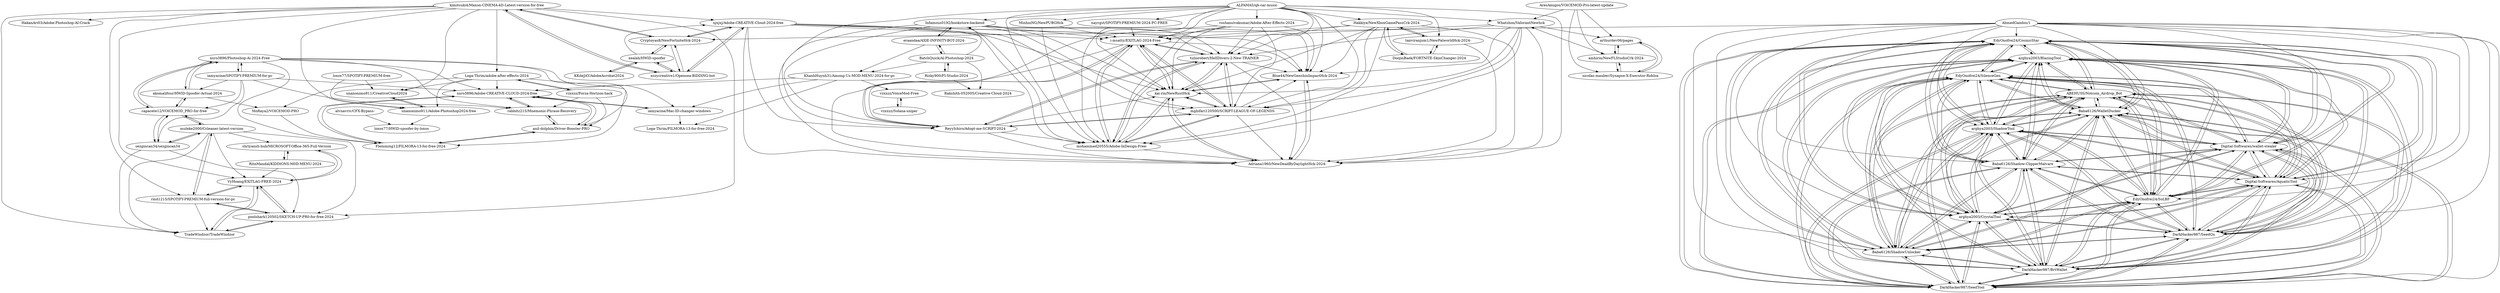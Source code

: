 digraph G {
"loxos77/SPOTlFY-PREMlUM-free" -> "unanonimo911/CreativeCloud2024"
"loxos77/SPOTlFY-PREMlUM-free" -> "unanonimo911/Adobe-Photoshop2024-free"
"amhirin/NewFLStudioCrk-2024-" -> "arthurdev06/pages"
"amhirin/NewFLStudioCrk-2024-" -> "nicolas-mauber/Synapse-X-Executor-RobIox"
"amhirin/NewFLStudioCrk-2024-" -> "Whatshon/VaIorantNewhck"
"ALFAMAS/qb-car-music" -> "i-msatty/EXlTLAG-2024-Free"
"ALFAMAS/qb-car-music" -> "tuliorobert/HeIIDivers-2-New-TRAlNER"
"ALFAMAS/qb-car-music" -> "mohammed20555/Adobe-InDesign-Free-"
"ALFAMAS/qb-car-music" -> "mghifari120500/SCRlPT-LEAGUE-OF-LEGENDS"
"ALFAMAS/qb-car-music" -> "kai-rin/NewRustHck"
"ALFAMAS/qb-car-music" -> "ReyyIchiro/Adopt-me-SCRlPT-2024"
"ALFAMAS/qb-car-music" -> "Adriana1960/NewDeadByDaylightHck-2024-"
"ALFAMAS/qb-car-music" -> "Blue44/NewGenshinImpactHck-2024"
"ALFAMAS/qb-car-music" -> "MinhniNG/NewPUBGHck"
"ALFAMAS/qb-car-music" -> "Hakkiye/NewXboxGamePassCrk-2024"
"ALFAMAS/qb-car-music" -> "tanviranjum1/NewPalworldHck-2024-"
"ALFAMAS/qb-car-music" -> "Infamous0192/bookstore-backend"
"ALFAMAS/qb-car-music" -> "roshansivakumar/Adobe-After-Effects-2024"
"ALFAMAS/qb-car-music" -> "nayrgst/SPOTlFY-PREMlUM-2024-PC-FREE"
"ALFAMAS/qb-car-music" -> "Whatshon/VaIorantNewhck"
"nicolas-mauber/Synapse-X-Executor-RobIox" -> "arthurdev06/pages"
"nicolas-mauber/Synapse-X-Executor-RobIox" -> "amhirin/NewFLStudioCrk-2024-"
"Rizky900/FI-Studio-2024" -> "Rakshith-052005/Creative-CIoud-2024"
"Rizky900/FI-Studio-2024" -> "BatchQuick/Al-Photoshop-2024"
"roshansivakumar/Adobe-After-Effects-2024" -> "i-msatty/EXlTLAG-2024-Free"
"roshansivakumar/Adobe-After-Effects-2024" -> "tuliorobert/HeIIDivers-2-New-TRAlNER"
"roshansivakumar/Adobe-After-Effects-2024" -> "mohammed20555/Adobe-InDesign-Free-"
"roshansivakumar/Adobe-After-Effects-2024" -> "mghifari120500/SCRlPT-LEAGUE-OF-LEGENDS"
"roshansivakumar/Adobe-After-Effects-2024" -> "kai-rin/NewRustHck"
"roshansivakumar/Adobe-After-Effects-2024" -> "ReyyIchiro/Adopt-me-SCRlPT-2024"
"roshansivakumar/Adobe-After-Effects-2024" -> "Blue44/NewGenshinImpactHck-2024"
"nayrgst/SPOTlFY-PREMlUM-2024-PC-FREE" -> "mohammed20555/Adobe-InDesign-Free-"
"nayrgst/SPOTlFY-PREMlUM-2024-PC-FREE" -> "i-msatty/EXlTLAG-2024-Free"
"iamyacine/SPOTlFY-PREMIUM-for-pc" -> "nsro3896/Photoshop-Ai-2024-Free"
"iamyacine/SPOTlFY-PREMIUM-for-pc" -> "akomalifour/HWlD-Spoofer-Actual-2024"
"iamyacine/SPOTlFY-PREMIUM-for-pc" -> "capacete12/VOlCEMOD_PRO-for-free"
"iamyacine/SPOTlFY-PREMIUM-for-pc" -> "sezgincan34/sezgincan34"
"iamyacine/SPOTlFY-PREMIUM-for-pc" -> "nsro3896/Adobe-CREATlVE-CLOUD-2024-free"
"iamyacine/SPOTlFY-PREMIUM-for-pc" -> "rabbitz215/Mnemonic-Phrase-Recovery"
"AresAmigos/VOlCEMOD-Pro-latest-update" -> "arthurdev06/pages"
"AresAmigos/VOlCEMOD-Pro-latest-update" -> "Whatshon/VaIorantNewhck"
"AresAmigos/VOlCEMOD-Pro-latest-update" -> "nicolas-mauber/Synapse-X-Executor-RobIox"
"AresAmigos/VOlCEMOD-Pro-latest-update" -> "amhirin/NewFLStudioCrk-2024-"
"Hakkiye/NewXboxGamePassCrk-2024" -> "tanviranjum1/NewPalworldHck-2024-"
"Hakkiye/NewXboxGamePassCrk-2024" -> "Adriana1960/NewDeadByDaylightHck-2024-"
"Hakkiye/NewXboxGamePassCrk-2024" -> "DoojinBaek/FORTNlTE-SkinChanger-2024"
"Hakkiye/NewXboxGamePassCrk-2024" -> "Blue44/NewGenshinImpactHck-2024"
"Hakkiye/NewXboxGamePassCrk-2024" -> "kai-rin/NewRustHck"
"Hakkiye/NewXboxGamePassCrk-2024" -> "mghifari120500/SCRlPT-LEAGUE-OF-LEGENDS"
"Hakkiye/NewXboxGamePassCrk-2024" -> "i-msatty/EXlTLAG-2024-Free"
"Hakkiye/NewXboxGamePassCrk-2024" -> "mohammed20555/Adobe-InDesign-Free-"
"Hakkiye/NewXboxGamePassCrk-2024" -> "tuliorobert/HeIIDivers-2-New-TRAlNER"
"Blue44/NewGenshinImpactHck-2024" -> "Adriana1960/NewDeadByDaylightHck-2024-"
"Blue44/NewGenshinImpactHck-2024" -> "kai-rin/NewRustHck"
"eraandaa/AXlE-lNFlNlTY-BOT-2024-" -> "Infamous0192/bookstore-backend"
"eraandaa/AXlE-lNFlNlTY-BOT-2024-" -> "KhanhHuynh31/Among-Us-MOD-MENU-2024-for-pc"
"eraandaa/AXlE-lNFlNlTY-BOT-2024-" -> "BatchQuick/Al-Photoshop-2024"
"mghifari120500/SCRlPT-LEAGUE-OF-LEGENDS" -> "ReyyIchiro/Adopt-me-SCRlPT-2024"
"mghifari120500/SCRlPT-LEAGUE-OF-LEGENDS" -> "i-msatty/EXlTLAG-2024-Free"
"mghifari120500/SCRlPT-LEAGUE-OF-LEGENDS" -> "kai-rin/NewRustHck"
"mghifari120500/SCRlPT-LEAGUE-OF-LEGENDS" -> "Adriana1960/NewDeadByDaylightHck-2024-"
"mghifari120500/SCRlPT-LEAGUE-OF-LEGENDS" -> "mohammed20555/Adobe-InDesign-Free-"
"mghifari120500/SCRlPT-LEAGUE-OF-LEGENDS" -> "tuliorobert/HeIIDivers-2-New-TRAlNER"
"mghifari120500/SCRlPT-LEAGUE-OF-LEGENDS" -> "Blue44/NewGenshinImpactHck-2024"
"kai-rin/NewRustHck" -> "Adriana1960/NewDeadByDaylightHck-2024-"
"kai-rin/NewRustHck" -> "Blue44/NewGenshinImpactHck-2024"
"kai-rin/NewRustHck" -> "mghifari120500/SCRlPT-LEAGUE-OF-LEGENDS"
"kai-rin/NewRustHck" -> "i-msatty/EXlTLAG-2024-Free"
"kai-rin/NewRustHck" -> "tuliorobert/HeIIDivers-2-New-TRAlNER"
"kai-rin/NewRustHck" -> "mohammed20555/Adobe-InDesign-Free-"
"Flemming12/FlLMORA-13-for-free-2024" -> "nsro3896/Adobe-CREATlVE-CLOUD-2024-free"
"Flemming12/FlLMORA-13-for-free-2024" -> "anil-dolphin/Driver-Booster-PRO"
"Whatshon/VaIorantNewhck" -> "mghifari120500/SCRlPT-LEAGUE-OF-LEGENDS"
"Whatshon/VaIorantNewhck" -> "kai-rin/NewRustHck"
"Whatshon/VaIorantNewhck" -> "i-msatty/EXlTLAG-2024-Free"
"Whatshon/VaIorantNewhck" -> "arthurdev06/pages"
"Whatshon/VaIorantNewhck" -> "tuliorobert/HeIIDivers-2-New-TRAlNER"
"Whatshon/VaIorantNewhck" -> "Blue44/NewGenshinImpactHck-2024"
"Whatshon/VaIorantNewhck" -> "mohammed20555/Adobe-InDesign-Free-"
"Whatshon/VaIorantNewhck" -> "Adriana1960/NewDeadByDaylightHck-2024-"
"Adriana1960/NewDeadByDaylightHck-2024-" -> "kai-rin/NewRustHck"
"Adriana1960/NewDeadByDaylightHck-2024-" -> "Blue44/NewGenshinImpactHck-2024"
"akomalifour/HWlD-Spoofer-Actual-2024" -> "nsro3896/Photoshop-Ai-2024-Free"
"akomalifour/HWlD-Spoofer-Actual-2024" -> "MoRaya2/VOICEMOD-PRO"
"akomalifour/HWlD-Spoofer-Actual-2024" -> "capacete12/VOlCEMOD_PRO-for-free"
"iamyacine/Mac-ID-changer-windows" -> "nsro3896/Adobe-CREATlVE-CLOUD-2024-free"
"iamyacine/Mac-ID-changer-windows" -> "Loga-Thrim/FlLMORA-13-for-free-2024"
"njxjxj/Adobe-CREATlVE-CIoud-2024-free" -> "Cryptoyas8/NewFortniteHck-2024-"
"njxjxj/Adobe-CREATlVE-CIoud-2024-free" -> "ezzycreative1/Opensea-BlDDlNG-bot"
"njxjxj/Adobe-CREATlVE-CIoud-2024-free" -> "i-msatty/EXlTLAG-2024-Free"
"njxjxj/Adobe-CREATlVE-CIoud-2024-free" -> "mohammed20555/Adobe-InDesign-Free-"
"njxjxj/Adobe-CREATlVE-CIoud-2024-free" -> "tuliorobert/HeIIDivers-2-New-TRAlNER"
"njxjxj/Adobe-CREATlVE-CIoud-2024-free" -> "mghifari120500/SCRlPT-LEAGUE-OF-LEGENDS"
"njxjxj/Adobe-CREATlVE-CIoud-2024-free" -> "kai-rin/NewRustHck"
"njxjxj/Adobe-CREATlVE-CIoud-2024-free" -> "Blue44/NewGenshinImpactHck-2024"
"njxjxj/Adobe-CREATlVE-CIoud-2024-free" -> "Adriana1960/NewDeadByDaylightHck-2024-"
"njxjxj/Adobe-CREATlVE-CIoud-2024-free" -> "ReyyIchiro/Adopt-me-SCRlPT-2024"
"BatchQuick/Al-Photoshop-2024" -> "Rakshith-052005/Creative-CIoud-2024"
"BatchQuick/Al-Photoshop-2024" -> "Rizky900/FI-Studio-2024"
"BatchQuick/Al-Photoshop-2024" -> "KhanhHuynh31/Among-Us-MOD-MENU-2024-for-pc"
"BatchQuick/Al-Photoshop-2024" -> "Infamous0192/bookstore-backend"
"BatchQuick/Al-Photoshop-2024" -> "eraandaa/AXlE-lNFlNlTY-BOT-2024-"
"rmd1215/SPOTlFY-PREMlUM-full-version-for-pc" -> "poolshark120502/SKETCH-UP-PR0-for-free-2024"
"rmd1215/SPOTlFY-PREMlUM-full-version-for-pc" -> "VyHoanq/EXlTLAG-FREE-2024"
"rmd1215/SPOTlFY-PREMlUM-full-version-for-pc" -> "TradeWindzor/TradeWindzor"
"rmd1215/SPOTlFY-PREMlUM-full-version-for-pc" -> "muleke2000/Ccleaner-latest-version"
"muleke2000/Ccleaner-latest-version" -> "poolshark120502/SKETCH-UP-PR0-for-free-2024"
"muleke2000/Ccleaner-latest-version" -> "VyHoanq/EXlTLAG-FREE-2024"
"muleke2000/Ccleaner-latest-version" -> "rmd1215/SPOTlFY-PREMlUM-full-version-for-pc"
"muleke2000/Ccleaner-latest-version" -> "sezgincan34/sezgincan34"
"muleke2000/Ccleaner-latest-version" -> "TradeWindzor/TradeWindzor"
"muleke2000/Ccleaner-latest-version" -> "capacete12/VOlCEMOD_PRO-for-free"
"muleke2000/Ccleaner-latest-version" -> "shriyansh-hub/MlCROSOFT-Office-365-Full-Version"
"shriyansh-hub/MlCROSOFT-Office-365-Full-Version" -> "RitnMandal/KlDDlONS-M0D-MENU-2024"
"shriyansh-hub/MlCROSOFT-Office-365-Full-Version" -> "VyHoanq/EXlTLAG-FREE-2024"
"VyHoanq/EXlTLAG-FREE-2024" -> "poolshark120502/SKETCH-UP-PR0-for-free-2024"
"VyHoanq/EXlTLAG-FREE-2024" -> "rmd1215/SPOTlFY-PREMlUM-full-version-for-pc"
"VyHoanq/EXlTLAG-FREE-2024" -> "TradeWindzor/TradeWindzor"
"VyHoanq/EXlTLAG-FREE-2024" -> "shriyansh-hub/MlCROSOFT-Office-365-Full-Version"
"RitnMandal/KlDDlONS-M0D-MENU-2024" -> "shriyansh-hub/MlCROSOFT-Office-365-Full-Version"
"RitnMandal/KlDDlONS-M0D-MENU-2024" -> "VyHoanq/EXlTLAG-FREE-2024"
"poolshark120502/SKETCH-UP-PR0-for-free-2024" -> "VyHoanq/EXlTLAG-FREE-2024"
"poolshark120502/SKETCH-UP-PR0-for-free-2024" -> "TradeWindzor/TradeWindzor"
"poolshark120502/SKETCH-UP-PR0-for-free-2024" -> "rmd1215/SPOTlFY-PREMlUM-full-version-for-pc"
"i-msatty/EXlTLAG-2024-Free" -> "mghifari120500/SCRlPT-LEAGUE-OF-LEGENDS"
"i-msatty/EXlTLAG-2024-Free" -> "mohammed20555/Adobe-InDesign-Free-"
"i-msatty/EXlTLAG-2024-Free" -> "tuliorobert/HeIIDivers-2-New-TRAlNER"
"i-msatty/EXlTLAG-2024-Free" -> "kai-rin/NewRustHck"
"i-msatty/EXlTLAG-2024-Free" -> "Adriana1960/NewDeadByDaylightHck-2024-"
"i-msatty/EXlTLAG-2024-Free" -> "Blue44/NewGenshinImpactHck-2024"
"i-msatty/EXlTLAG-2024-Free" -> "ReyyIchiro/Adopt-me-SCRlPT-2024"
"ReyyIchiro/Adopt-me-SCRlPT-2024" -> "mghifari120500/SCRlPT-LEAGUE-OF-LEGENDS"
"ReyyIchiro/Adopt-me-SCRlPT-2024" -> "i-msatty/EXlTLAG-2024-Free"
"ReyyIchiro/Adopt-me-SCRlPT-2024" -> "tuliorobert/HeIIDivers-2-New-TRAlNER"
"ReyyIchiro/Adopt-me-SCRlPT-2024" -> "mohammed20555/Adobe-InDesign-Free-"
"ReyyIchiro/Adopt-me-SCRlPT-2024" -> "Adriana1960/NewDeadByDaylightHck-2024-"
"ReyyIchiro/Adopt-me-SCRlPT-2024" -> "kai-rin/NewRustHck"
"tuliorobert/HeIIDivers-2-New-TRAlNER" -> "i-msatty/EXlTLAG-2024-Free"
"tuliorobert/HeIIDivers-2-New-TRAlNER" -> "mohammed20555/Adobe-InDesign-Free-"
"tuliorobert/HeIIDivers-2-New-TRAlNER" -> "mghifari120500/SCRlPT-LEAGUE-OF-LEGENDS"
"tuliorobert/HeIIDivers-2-New-TRAlNER" -> "Adriana1960/NewDeadByDaylightHck-2024-"
"tuliorobert/HeIIDivers-2-New-TRAlNER" -> "kai-rin/NewRustHck"
"tuliorobert/HeIIDivers-2-New-TRAlNER" -> "ReyyIchiro/Adopt-me-SCRlPT-2024"
"tuliorobert/HeIIDivers-2-New-TRAlNER" -> "Blue44/NewGenshinImpactHck-2024"
"Infamous0192/bookstore-backend" -> "mohammed20555/Adobe-InDesign-Free-"
"Infamous0192/bookstore-backend" -> "i-msatty/EXlTLAG-2024-Free"
"Infamous0192/bookstore-backend" -> "mghifari120500/SCRlPT-LEAGUE-OF-LEGENDS"
"Infamous0192/bookstore-backend" -> "tuliorobert/HeIIDivers-2-New-TRAlNER"
"Infamous0192/bookstore-backend" -> "eraandaa/AXlE-lNFlNlTY-BOT-2024-"
"Infamous0192/bookstore-backend" -> "kai-rin/NewRustHck"
"Infamous0192/bookstore-backend" -> "ReyyIchiro/Adopt-me-SCRlPT-2024"
"Infamous0192/bookstore-backend" -> "Blue44/NewGenshinImpactHck-2024"
"Infamous0192/bookstore-backend" -> "Adriana1960/NewDeadByDaylightHck-2024-"
"mohammed20555/Adobe-InDesign-Free-" -> "i-msatty/EXlTLAG-2024-Free"
"mohammed20555/Adobe-InDesign-Free-" -> "tuliorobert/HeIIDivers-2-New-TRAlNER"
"mohammed20555/Adobe-InDesign-Free-" -> "mghifari120500/SCRlPT-LEAGUE-OF-LEGENDS"
"mohammed20555/Adobe-InDesign-Free-" -> "Adriana1960/NewDeadByDaylightHck-2024-"
"mohammed20555/Adobe-InDesign-Free-" -> "kai-rin/NewRustHck"
"nsro3896/Photoshop-Ai-2024-Free" -> "akomalifour/HWlD-Spoofer-Actual-2024"
"nsro3896/Photoshop-Ai-2024-Free" -> "nsro3896/Adobe-CREATlVE-CLOUD-2024-free"
"nsro3896/Photoshop-Ai-2024-Free" -> "iamyacine/SPOTlFY-PREMIUM-for-pc"
"nsro3896/Photoshop-Ai-2024-Free" -> "capacete12/VOlCEMOD_PRO-for-free"
"nsro3896/Photoshop-Ai-2024-Free" -> "Flemming12/FlLMORA-13-for-free-2024"
"nsro3896/Photoshop-Ai-2024-Free" -> "iamyacine/Mac-ID-changer-windows"
"nsro3896/Photoshop-Ai-2024-Free" -> "anil-dolphin/Driver-Booster-PRO"
"nsro3896/Photoshop-Ai-2024-Free" -> "rabbitz215/Mnemonic-Phrase-Recovery"
"nsro3896/Adobe-CREATlVE-CLOUD-2024-free" -> "Flemming12/FlLMORA-13-for-free-2024"
"nsro3896/Adobe-CREATlVE-CLOUD-2024-free" -> "anil-dolphin/Driver-Booster-PRO"
"nsro3896/Adobe-CREATlVE-CLOUD-2024-free" -> "iamyacine/Mac-ID-changer-windows"
"nsro3896/Adobe-CREATlVE-CLOUD-2024-free" -> "rabbitz215/Mnemonic-Phrase-Recovery"
"Loga-Thrim/adobe-after-effects-2024" -> "vzxxzz/Forza-Horizon-hack"
"Loga-Thrim/adobe-after-effects-2024" -> "Flemming12/FlLMORA-13-for-free-2024"
"Loga-Thrim/adobe-after-effects-2024" -> "nsro3896/Adobe-CREATlVE-CLOUD-2024-free"
"Loga-Thrim/adobe-after-effects-2024" -> "unanonimo911/CreativeCloud2024"
"Loga-Thrim/adobe-after-effects-2024" -> "MoRaya2/VOICEMOD-PRO"
"Loga-Thrim/adobe-after-effects-2024" -> "unanonimo911/Adobe-Photoshop2024-free"
"vzxxzz/Forza-Horizon-hack" -> "Loga-Thrim/adobe-after-effects-2024"
"vzxxzz/Forza-Horizon-hack" -> "rabbitz215/Mnemonic-Phrase-Recovery"
"vzxxzz/Forza-Horizon-hack" -> "anil-dolphin/Driver-Booster-PRO"
"rabbitz215/Mnemonic-Phrase-Recovery" -> "anil-dolphin/Driver-Booster-PRO"
"rabbitz215/Mnemonic-Phrase-Recovery" -> "nsro3896/Adobe-CREATlVE-CLOUD-2024-free"
"Cryptoyas8/NewFortniteHck-2024-" -> "ezzycreative1/Opensea-BlDDlNG-bot"
"Cryptoyas8/NewFortniteHck-2024-" -> "njxjxj/Adobe-CREATlVE-CIoud-2024-free"
"Cryptoyas8/NewFortniteHck-2024-" -> "kimitsuki4/Maxon-CINEMA-4D-Latest-version-for-free"
"Cryptoyas8/NewFortniteHck-2024-" -> "xealah/HWlD-spoofer"
"kimitsuki4/Maxon-CINEMA-4D-Latest-version-for-free" -> "Cryptoyas8/NewFortniteHck-2024-"
"kimitsuki4/Maxon-CINEMA-4D-Latest-version-for-free" -> "TradeWindzor/TradeWindzor"
"kimitsuki4/Maxon-CINEMA-4D-Latest-version-for-free" -> "ezzycreative1/Opensea-BlDDlNG-bot"
"kimitsuki4/Maxon-CINEMA-4D-Latest-version-for-free" -> "unanonimo911/Adobe-Photoshop2024-free"
"kimitsuki4/Maxon-CINEMA-4D-Latest-version-for-free" -> "poolshark120502/SKETCH-UP-PR0-for-free-2024"
"kimitsuki4/Maxon-CINEMA-4D-Latest-version-for-free" -> "unanonimo911/CreativeCloud2024"
"kimitsuki4/Maxon-CINEMA-4D-Latest-version-for-free" -> "njxjxj/Adobe-CREATlVE-CIoud-2024-free"
"kimitsuki4/Maxon-CINEMA-4D-Latest-version-for-free" -> "HakanAri03/Adobe-Photoshop-AI-Crack"
"kimitsuki4/Maxon-CINEMA-4D-Latest-version-for-free" -> "VyHoanq/EXlTLAG-FREE-2024"
"kimitsuki4/Maxon-CINEMA-4D-Latest-version-for-free" -> "rmd1215/SPOTlFY-PREMlUM-full-version-for-pc"
"kimitsuki4/Maxon-CINEMA-4D-Latest-version-for-free" -> "Loga-Thrim/adobe-after-effects-2024"
"MinhniNG/NewPUBGHck" -> "mohammed20555/Adobe-InDesign-Free-"
"MinhniNG/NewPUBGHck" -> "i-msatty/EXlTLAG-2024-Free"
"tanviranjum1/NewPalworldHck-2024-" -> "DoojinBaek/FORTNlTE-SkinChanger-2024"
"tanviranjum1/NewPalworldHck-2024-" -> "Hakkiye/NewXboxGamePassCrk-2024"
"tanviranjum1/NewPalworldHck-2024-" -> "Adriana1960/NewDeadByDaylightHck-2024-"
"DoojinBaek/FORTNlTE-SkinChanger-2024" -> "tanviranjum1/NewPalworldHck-2024-"
"DoojinBaek/FORTNlTE-SkinChanger-2024" -> "Hakkiye/NewXboxGamePassCrk-2024"
"xealah/HWlD-spoofer" -> "ezzycreative1/Opensea-BlDDlNG-bot"
"xealah/HWlD-spoofer" -> "KKdeJAY/AdobeAcrobat2024"
"xealah/HWlD-spoofer" -> "Cryptoyas8/NewFortniteHck-2024-"
"xealah/HWlD-spoofer" -> "njxjxj/Adobe-CREATlVE-CIoud-2024-free"
"KKdeJAY/AdobeAcrobat2024" -> "xealah/HWlD-spoofer"
"TradeWindzor/TradeWindzor" -> "poolshark120502/SKETCH-UP-PR0-for-free-2024"
"TradeWindzor/TradeWindzor" -> "VyHoanq/EXlTLAG-FREE-2024"
"unanonimo911/CreativeCloud2024" -> "unanonimo911/Adobe-Photoshop2024-free"
"alvnavriv/CFX-Bypass-" -> "loxos77/HWlD-spoofer-by-loxos"
"capacete12/VOlCEMOD_PRO-for-free" -> "sezgincan34/sezgincan34"
"capacete12/VOlCEMOD_PRO-for-free" -> "nsro3896/Photoshop-Ai-2024-Free"
"capacete12/VOlCEMOD_PRO-for-free" -> "muleke2000/Ccleaner-latest-version"
"capacete12/VOlCEMOD_PRO-for-free" -> "akomalifour/HWlD-Spoofer-Actual-2024"
"unanonimo911/Adobe-Photoshop2024-free" -> "unanonimo911/CreativeCloud2024"
"unanonimo911/Adobe-Photoshop2024-free" -> "loxos77/HWlD-spoofer-by-loxos"
"sezgincan34/sezgincan34" -> "capacete12/VOlCEMOD_PRO-for-free"
"sezgincan34/sezgincan34" -> "muleke2000/Ccleaner-latest-version"
"sezgincan34/sezgincan34" -> "TradeWindzor/TradeWindzor"
"sezgincan34/sezgincan34" -> "poolshark120502/SKETCH-UP-PR0-for-free-2024"
"ezzycreative1/Opensea-BlDDlNG-bot" -> "Cryptoyas8/NewFortniteHck-2024-"
"ezzycreative1/Opensea-BlDDlNG-bot" -> "xealah/HWlD-spoofer"
"ezzycreative1/Opensea-BlDDlNG-bot" -> "njxjxj/Adobe-CREATlVE-CIoud-2024-free"
"ezzycreative1/Opensea-BlDDlNG-bot" -> "kimitsuki4/Maxon-CINEMA-4D-Latest-version-for-free"
"arthurdev06/pages" -> "nicolas-mauber/Synapse-X-Executor-RobIox"
"arthurdev06/pages" -> "amhirin/NewFLStudioCrk-2024-"
"KhanhHuynh31/Among-Us-MOD-MENU-2024-for-pc" -> "Loga-Thrim/FlLMORA-13-for-free-2024"
"KhanhHuynh31/Among-Us-MOD-MENU-2024-for-pc" -> "iamyacine/Mac-ID-changer-windows"
"KhanhHuynh31/Among-Us-MOD-MENU-2024-for-pc" -> "nsro3896/Adobe-CREATlVE-CLOUD-2024-free"
"KhanhHuynh31/Among-Us-MOD-MENU-2024-for-pc" -> "vzxxzz/VoiceMod-Free"
"anil-dolphin/Driver-Booster-PRO" -> "rabbitz215/Mnemonic-Phrase-Recovery"
"anil-dolphin/Driver-Booster-PRO" -> "Flemming12/FlLMORA-13-for-free-2024"
"anil-dolphin/Driver-Booster-PRO" -> "nsro3896/Adobe-CREATlVE-CLOUD-2024-free"
"MoRaya2/VOICEMOD-PRO" -> "Flemming12/FlLMORA-13-for-free-2024"
"vzxxzz/Solana-sniper" -> "vzxxzz/VoiceMod-Free"
"vzxxzz/VoiceMod-Free" -> "vzxxzz/Solana-sniper"
"arghya2003/BlazingTool" -> "EdyOnofrei24/SilenceGen"
"arghya2003/BlazingTool" -> "EdyOnofrei24/CosmicStar"
"arghya2003/BlazingTool" -> "DarkHacker987/SeedTool"
"arghya2003/BlazingTool" -> "DarkHacker987/BrtWallet"
"arghya2003/BlazingTool" -> "Baba6126/ShadowUnlocker"
"arghya2003/BlazingTool" -> "DarkHacker987/SeedGn"
"arghya2003/BlazingTool" -> "arghya2003/CrystalTool"
"arghya2003/BlazingTool" -> "EdyOnofrei24/SoLBF"
"arghya2003/BlazingTool" -> "Digital-Softwares/AquaticTool"
"arghya2003/BlazingTool" -> "Baba6126/Shadow-ClipperMalvare"
"arghya2003/BlazingTool" -> "Digital-Softwares/wallet-stealer"
"arghya2003/BlazingTool" -> "arghya2003/ShadowTool"
"arghya2003/BlazingTool" -> "Baba6126/WalletDucker"
"arghya2003/BlazingTool" -> "ABEHUSS/Notcoin_Airdrop_Bot"
"arghya2003/ShadowTool" -> "EdyOnofrei24/SoLBF"
"arghya2003/ShadowTool" -> "DarkHacker987/SeedGn"
"arghya2003/ShadowTool" -> "DarkHacker987/BrtWallet"
"arghya2003/ShadowTool" -> "Baba6126/Shadow-ClipperMalvare"
"arghya2003/ShadowTool" -> "DarkHacker987/SeedTool"
"arghya2003/ShadowTool" -> "EdyOnofrei24/SilenceGen"
"arghya2003/ShadowTool" -> "arghya2003/CrystalTool"
"arghya2003/ShadowTool" -> "Digital-Softwares/wallet-stealer"
"arghya2003/ShadowTool" -> "Baba6126/ShadowUnlocker"
"arghya2003/ShadowTool" -> "Baba6126/WalletDucker"
"arghya2003/ShadowTool" -> "EdyOnofrei24/CosmicStar"
"arghya2003/ShadowTool" -> "Digital-Softwares/AquaticTool"
"arghya2003/ShadowTool" -> "ABEHUSS/Notcoin_Airdrop_Bot"
"arghya2003/ShadowTool" -> "arghya2003/BlazingTool"
"arghya2003/CrystalTool" -> "DarkHacker987/SeedTool"
"arghya2003/CrystalTool" -> "Baba6126/ShadowUnlocker"
"arghya2003/CrystalTool" -> "EdyOnofrei24/SilenceGen"
"arghya2003/CrystalTool" -> "DarkHacker987/SeedGn"
"arghya2003/CrystalTool" -> "DarkHacker987/BrtWallet"
"arghya2003/CrystalTool" -> "EdyOnofrei24/CosmicStar"
"arghya2003/CrystalTool" -> "arghya2003/ShadowTool"
"arghya2003/CrystalTool" -> "Baba6126/Shadow-ClipperMalvare"
"arghya2003/CrystalTool" -> "Digital-Softwares/AquaticTool"
"arghya2003/CrystalTool" -> "EdyOnofrei24/SoLBF"
"arghya2003/CrystalTool" -> "Baba6126/WalletDucker"
"arghya2003/CrystalTool" -> "Digital-Softwares/wallet-stealer"
"arghya2003/CrystalTool" -> "ABEHUSS/Notcoin_Airdrop_Bot"
"arghya2003/CrystalTool" -> "arghya2003/BlazingTool"
"DarkHacker987/SeedTool" -> "EdyOnofrei24/CosmicStar"
"DarkHacker987/SeedTool" -> "DarkHacker987/SeedGn"
"DarkHacker987/SeedTool" -> "EdyOnofrei24/SilenceGen"
"DarkHacker987/SeedTool" -> "DarkHacker987/BrtWallet"
"DarkHacker987/SeedTool" -> "Baba6126/Shadow-ClipperMalvare"
"DarkHacker987/SeedTool" -> "EdyOnofrei24/SoLBF"
"DarkHacker987/SeedTool" -> "arghya2003/CrystalTool"
"DarkHacker987/SeedTool" -> "arghya2003/ShadowTool"
"DarkHacker987/SeedTool" -> "Baba6126/ShadowUnlocker"
"DarkHacker987/SeedTool" -> "Digital-Softwares/wallet-stealer"
"DarkHacker987/SeedTool" -> "Digital-Softwares/AquaticTool"
"DarkHacker987/SeedTool" -> "Baba6126/WalletDucker"
"DarkHacker987/SeedTool" -> "ABEHUSS/Notcoin_Airdrop_Bot"
"DarkHacker987/SeedTool" -> "arghya2003/BlazingTool"
"DarkHacker987/SeedGn" -> "EdyOnofrei24/SilenceGen"
"DarkHacker987/SeedGn" -> "DarkHacker987/SeedTool"
"DarkHacker987/SeedGn" -> "Baba6126/Shadow-ClipperMalvare"
"DarkHacker987/SeedGn" -> "EdyOnofrei24/CosmicStar"
"DarkHacker987/SeedGn" -> "DarkHacker987/BrtWallet"
"DarkHacker987/SeedGn" -> "EdyOnofrei24/SoLBF"
"DarkHacker987/SeedGn" -> "arghya2003/ShadowTool"
"DarkHacker987/SeedGn" -> "Baba6126/ShadowUnlocker"
"DarkHacker987/SeedGn" -> "arghya2003/CrystalTool"
"DarkHacker987/SeedGn" -> "Digital-Softwares/AquaticTool"
"DarkHacker987/SeedGn" -> "Digital-Softwares/wallet-stealer"
"DarkHacker987/SeedGn" -> "Baba6126/WalletDucker"
"DarkHacker987/SeedGn" -> "ABEHUSS/Notcoin_Airdrop_Bot"
"DarkHacker987/SeedGn" -> "arghya2003/BlazingTool"
"DarkHacker987/BrtWallet" -> "DarkHacker987/SeedGn"
"DarkHacker987/BrtWallet" -> "DarkHacker987/SeedTool"
"DarkHacker987/BrtWallet" -> "EdyOnofrei24/SilenceGen"
"DarkHacker987/BrtWallet" -> "EdyOnofrei24/CosmicStar"
"DarkHacker987/BrtWallet" -> "Baba6126/ShadowUnlocker"
"DarkHacker987/BrtWallet" -> "Digital-Softwares/wallet-stealer"
"DarkHacker987/BrtWallet" -> "Baba6126/Shadow-ClipperMalvare"
"DarkHacker987/BrtWallet" -> "arghya2003/ShadowTool"
"DarkHacker987/BrtWallet" -> "arghya2003/CrystalTool"
"DarkHacker987/BrtWallet" -> "EdyOnofrei24/SoLBF"
"DarkHacker987/BrtWallet" -> "Baba6126/WalletDucker"
"DarkHacker987/BrtWallet" -> "Digital-Softwares/AquaticTool"
"DarkHacker987/BrtWallet" -> "ABEHUSS/Notcoin_Airdrop_Bot"
"DarkHacker987/BrtWallet" -> "arghya2003/BlazingTool"
"EdyOnofrei24/CosmicStar" -> "DarkHacker987/SeedTool"
"EdyOnofrei24/CosmicStar" -> "EdyOnofrei24/SilenceGen"
"EdyOnofrei24/CosmicStar" -> "DarkHacker987/SeedGn"
"EdyOnofrei24/CosmicStar" -> "DarkHacker987/BrtWallet"
"EdyOnofrei24/CosmicStar" -> "Baba6126/ShadowUnlocker"
"EdyOnofrei24/CosmicStar" -> "EdyOnofrei24/SoLBF"
"EdyOnofrei24/CosmicStar" -> "Baba6126/Shadow-ClipperMalvare"
"EdyOnofrei24/CosmicStar" -> "arghya2003/CrystalTool"
"EdyOnofrei24/CosmicStar" -> "Digital-Softwares/wallet-stealer"
"EdyOnofrei24/CosmicStar" -> "Baba6126/WalletDucker"
"EdyOnofrei24/CosmicStar" -> "Digital-Softwares/AquaticTool"
"EdyOnofrei24/CosmicStar" -> "arghya2003/ShadowTool"
"EdyOnofrei24/CosmicStar" -> "ABEHUSS/Notcoin_Airdrop_Bot"
"EdyOnofrei24/CosmicStar" -> "arghya2003/BlazingTool"
"EdyOnofrei24/SoLBF" -> "EdyOnofrei24/SilenceGen"
"EdyOnofrei24/SoLBF" -> "Baba6126/Shadow-ClipperMalvare"
"EdyOnofrei24/SoLBF" -> "arghya2003/ShadowTool"
"EdyOnofrei24/SoLBF" -> "DarkHacker987/SeedGn"
"EdyOnofrei24/SoLBF" -> "Baba6126/ShadowUnlocker"
"EdyOnofrei24/SoLBF" -> "DarkHacker987/SeedTool"
"EdyOnofrei24/SoLBF" -> "EdyOnofrei24/CosmicStar"
"EdyOnofrei24/SoLBF" -> "DarkHacker987/BrtWallet"
"EdyOnofrei24/SoLBF" -> "Digital-Softwares/AquaticTool"
"EdyOnofrei24/SoLBF" -> "arghya2003/CrystalTool"
"EdyOnofrei24/SoLBF" -> "Digital-Softwares/wallet-stealer"
"EdyOnofrei24/SoLBF" -> "Baba6126/WalletDucker"
"EdyOnofrei24/SoLBF" -> "ABEHUSS/Notcoin_Airdrop_Bot"
"EdyOnofrei24/SoLBF" -> "arghya2003/BlazingTool"
"Baba6126/ShadowUnlocker" -> "EdyOnofrei24/SilenceGen"
"Baba6126/ShadowUnlocker" -> "EdyOnofrei24/SoLBF"
"Baba6126/ShadowUnlocker" -> "Baba6126/Shadow-ClipperMalvare"
"Baba6126/ShadowUnlocker" -> "DarkHacker987/SeedGn"
"Baba6126/ShadowUnlocker" -> "Digital-Softwares/wallet-stealer"
"Baba6126/ShadowUnlocker" -> "DarkHacker987/BrtWallet"
"Baba6126/ShadowUnlocker" -> "EdyOnofrei24/CosmicStar"
"Baba6126/ShadowUnlocker" -> "arghya2003/CrystalTool"
"Baba6126/ShadowUnlocker" -> "Digital-Softwares/AquaticTool"
"Baba6126/ShadowUnlocker" -> "DarkHacker987/SeedTool"
"Baba6126/ShadowUnlocker" -> "arghya2003/ShadowTool"
"Baba6126/ShadowUnlocker" -> "Baba6126/WalletDucker"
"Baba6126/ShadowUnlocker" -> "ABEHUSS/Notcoin_Airdrop_Bot"
"Baba6126/ShadowUnlocker" -> "arghya2003/BlazingTool"
"Baba6126/Shadow-ClipperMalvare" -> "Digital-Softwares/wallet-stealer"
"Baba6126/Shadow-ClipperMalvare" -> "DarkHacker987/SeedGn"
"Baba6126/Shadow-ClipperMalvare" -> "EdyOnofrei24/SilenceGen"
"Baba6126/Shadow-ClipperMalvare" -> "EdyOnofrei24/SoLBF"
"Baba6126/Shadow-ClipperMalvare" -> "DarkHacker987/SeedTool"
"Baba6126/Shadow-ClipperMalvare" -> "Baba6126/ShadowUnlocker"
"Baba6126/Shadow-ClipperMalvare" -> "Baba6126/WalletDucker"
"Baba6126/Shadow-ClipperMalvare" -> "Digital-Softwares/AquaticTool"
"Baba6126/Shadow-ClipperMalvare" -> "DarkHacker987/BrtWallet"
"Baba6126/Shadow-ClipperMalvare" -> "EdyOnofrei24/CosmicStar"
"Baba6126/Shadow-ClipperMalvare" -> "arghya2003/ShadowTool"
"Baba6126/Shadow-ClipperMalvare" -> "arghya2003/CrystalTool"
"Baba6126/Shadow-ClipperMalvare" -> "ABEHUSS/Notcoin_Airdrop_Bot"
"Baba6126/Shadow-ClipperMalvare" -> "arghya2003/BlazingTool"
"Baba6126/WalletDucker" -> "Baba6126/Shadow-ClipperMalvare"
"Baba6126/WalletDucker" -> "Digital-Softwares/wallet-stealer"
"Baba6126/WalletDucker" -> "Digital-Softwares/AquaticTool"
"Baba6126/WalletDucker" -> "EdyOnofrei24/CosmicStar"
"Baba6126/WalletDucker" -> "Baba6126/ShadowUnlocker"
"Baba6126/WalletDucker" -> "arghya2003/ShadowTool"
"Baba6126/WalletDucker" -> "DarkHacker987/SeedGn"
"Baba6126/WalletDucker" -> "arghya2003/CrystalTool"
"Baba6126/WalletDucker" -> "DarkHacker987/BrtWallet"
"Baba6126/WalletDucker" -> "EdyOnofrei24/SoLBF"
"Baba6126/WalletDucker" -> "EdyOnofrei24/SilenceGen"
"Baba6126/WalletDucker" -> "DarkHacker987/SeedTool"
"Baba6126/WalletDucker" -> "ABEHUSS/Notcoin_Airdrop_Bot"
"Baba6126/WalletDucker" -> "arghya2003/BlazingTool"
"Digital-Softwares/AquaticTool" -> "Baba6126/Shadow-ClipperMalvare"
"Digital-Softwares/AquaticTool" -> "EdyOnofrei24/SilenceGen"
"Digital-Softwares/AquaticTool" -> "DarkHacker987/SeedGn"
"Digital-Softwares/AquaticTool" -> "Digital-Softwares/wallet-stealer"
"Digital-Softwares/AquaticTool" -> "Baba6126/ShadowUnlocker"
"Digital-Softwares/AquaticTool" -> "Baba6126/WalletDucker"
"Digital-Softwares/AquaticTool" -> "EdyOnofrei24/SoLBF"
"Digital-Softwares/AquaticTool" -> "DarkHacker987/SeedTool"
"Digital-Softwares/AquaticTool" -> "EdyOnofrei24/CosmicStar"
"Digital-Softwares/AquaticTool" -> "arghya2003/CrystalTool"
"Digital-Softwares/AquaticTool" -> "DarkHacker987/BrtWallet"
"Digital-Softwares/AquaticTool" -> "arghya2003/ShadowTool"
"Digital-Softwares/AquaticTool" -> "ABEHUSS/Notcoin_Airdrop_Bot"
"Digital-Softwares/AquaticTool" -> "arghya2003/BlazingTool"
"Digital-Softwares/wallet-stealer" -> "Baba6126/Shadow-ClipperMalvare"
"Digital-Softwares/wallet-stealer" -> "Baba6126/ShadowUnlocker"
"Digital-Softwares/wallet-stealer" -> "EdyOnofrei24/SilenceGen"
"Digital-Softwares/wallet-stealer" -> "DarkHacker987/BrtWallet"
"Digital-Softwares/wallet-stealer" -> "Digital-Softwares/AquaticTool"
"Digital-Softwares/wallet-stealer" -> "EdyOnofrei24/CosmicStar"
"Digital-Softwares/wallet-stealer" -> "Baba6126/WalletDucker"
"Digital-Softwares/wallet-stealer" -> "DarkHacker987/SeedTool"
"Digital-Softwares/wallet-stealer" -> "arghya2003/ShadowTool"
"Digital-Softwares/wallet-stealer" -> "DarkHacker987/SeedGn"
"Digital-Softwares/wallet-stealer" -> "arghya2003/CrystalTool"
"Digital-Softwares/wallet-stealer" -> "EdyOnofrei24/SoLBF"
"Digital-Softwares/wallet-stealer" -> "ABEHUSS/Notcoin_Airdrop_Bot"
"Digital-Softwares/wallet-stealer" -> "arghya2003/BlazingTool"
"ABEHUSS/Notcoin_Airdrop_Bot" -> "EdyOnofrei24/CosmicStar"
"ABEHUSS/Notcoin_Airdrop_Bot" -> "Digital-Softwares/AquaticTool"
"ABEHUSS/Notcoin_Airdrop_Bot" -> "DarkHacker987/SeedTool"
"ABEHUSS/Notcoin_Airdrop_Bot" -> "Digital-Softwares/wallet-stealer"
"ABEHUSS/Notcoin_Airdrop_Bot" -> "arghya2003/ShadowTool"
"ABEHUSS/Notcoin_Airdrop_Bot" -> "Baba6126/Shadow-ClipperMalvare"
"ABEHUSS/Notcoin_Airdrop_Bot" -> "Baba6126/WalletDucker"
"ABEHUSS/Notcoin_Airdrop_Bot" -> "EdyOnofrei24/SoLBF"
"ABEHUSS/Notcoin_Airdrop_Bot" -> "DarkHacker987/BrtWallet"
"ABEHUSS/Notcoin_Airdrop_Bot" -> "Baba6126/ShadowUnlocker"
"ABEHUSS/Notcoin_Airdrop_Bot" -> "DarkHacker987/SeedGn"
"ABEHUSS/Notcoin_Airdrop_Bot" -> "EdyOnofrei24/SilenceGen"
"ABEHUSS/Notcoin_Airdrop_Bot" -> "arghya2003/CrystalTool"
"ABEHUSS/Notcoin_Airdrop_Bot" -> "arghya2003/BlazingTool"
"EdyOnofrei24/SilenceGen" -> "DarkHacker987/SeedGn"
"EdyOnofrei24/SilenceGen" -> "EdyOnofrei24/SoLBF"
"EdyOnofrei24/SilenceGen" -> "Baba6126/ShadowUnlocker"
"EdyOnofrei24/SilenceGen" -> "EdyOnofrei24/CosmicStar"
"EdyOnofrei24/SilenceGen" -> "Baba6126/Shadow-ClipperMalvare"
"EdyOnofrei24/SilenceGen" -> "DarkHacker987/SeedTool"
"EdyOnofrei24/SilenceGen" -> "DarkHacker987/BrtWallet"
"EdyOnofrei24/SilenceGen" -> "Digital-Softwares/wallet-stealer"
"EdyOnofrei24/SilenceGen" -> "arghya2003/CrystalTool"
"EdyOnofrei24/SilenceGen" -> "Digital-Softwares/AquaticTool"
"EdyOnofrei24/SilenceGen" -> "arghya2003/ShadowTool"
"EdyOnofrei24/SilenceGen" -> "Baba6126/WalletDucker"
"EdyOnofrei24/SilenceGen" -> "ABEHUSS/Notcoin_Airdrop_Bot"
"EdyOnofrei24/SilenceGen" -> "arghya2003/BlazingTool"
"AhmedGandos/1" -> "Cryptoyas8/NewFortniteHck-2024-"
"AhmedGandos/1" -> "EdyOnofrei24/CosmicStar"
"AhmedGandos/1" -> "Digital-Softwares/AquaticTool"
"AhmedGandos/1" -> "DarkHacker987/SeedTool"
"AhmedGandos/1" -> "arghya2003/ShadowTool"
"AhmedGandos/1" -> "Digital-Softwares/wallet-stealer"
"AhmedGandos/1" -> "arghya2003/CrystalTool"
"AhmedGandos/1" -> "Baba6126/WalletDucker"
"AhmedGandos/1" -> "DarkHacker987/BrtWallet"
"AhmedGandos/1" -> "Baba6126/Shadow-ClipperMalvare"
"AhmedGandos/1" -> "EdyOnofrei24/SoLBF"
"AhmedGandos/1" -> "Baba6126/ShadowUnlocker"
"AhmedGandos/1" -> "DarkHacker987/SeedGn"
"loxos77/SPOTlFY-PREMlUM-free" ["l"="-0.05,46.312"]
"unanonimo911/CreativeCloud2024" ["l"="-0.025,46.322"]
"unanonimo911/Adobe-Photoshop2024-free" ["l"="-0.044,46.329"]
"amhirin/NewFLStudioCrk-2024-" ["l"="-0.151,46.205"]
"arthurdev06/pages" ["l"="-0.151,46.216"]
"nicolas-mauber/Synapse-X-Executor-RobIox" ["l"="-0.171,46.203"]
"Whatshon/VaIorantNewhck" ["l"="-0.114,46.228"]
"ALFAMAS/qb-car-music" ["l"="-0.081,46.222"]
"i-msatty/EXlTLAG-2024-Free" ["l"="-0.076,46.231"]
"tuliorobert/HeIIDivers-2-New-TRAlNER" ["l"="-0.08,46.239"]
"mohammed20555/Adobe-InDesign-Free-" ["l"="-0.066,46.228"]
"mghifari120500/SCRlPT-LEAGUE-OF-LEGENDS" ["l"="-0.069,46.239"]
"kai-rin/NewRustHck" ["l"="-0.077,46.246"]
"ReyyIchiro/Adopt-me-SCRlPT-2024" ["l"="-0.063,46.247"]
"Adriana1960/NewDeadByDaylightHck-2024-" ["l"="-0.091,46.234"]
"Blue44/NewGenshinImpactHck-2024" ["l"="-0.091,46.243"]
"MinhniNG/NewPUBGHck" ["l"="-0.053,46.211"]
"Hakkiye/NewXboxGamePassCrk-2024" ["l"="-0.096,46.222"]
"tanviranjum1/NewPalworldHck-2024-" ["l"="-0.1,46.209"]
"Infamous0192/bookstore-backend" ["l"="-0.098,46.257"]
"roshansivakumar/Adobe-After-Effects-2024" ["l"="-0.05,46.234"]
"nayrgst/SPOTlFY-PREMlUM-2024-PC-FREE" ["l"="-0.071,46.199"]
"Rizky900/FI-Studio-2024" ["l"="-0.179,46.3"]
"Rakshith-052005/Creative-CIoud-2024" ["l"="-0.198,46.29"]
"BatchQuick/Al-Photoshop-2024" ["l"="-0.149,46.294"]
"iamyacine/SPOTlFY-PREMIUM-for-pc" ["l"="-0.015,46.38"]
"nsro3896/Photoshop-Ai-2024-Free" ["l"="-0.032,46.386"]
"akomalifour/HWlD-Spoofer-Actual-2024" ["l"="-0.008,46.4"]
"capacete12/VOlCEMOD_PRO-for-free" ["l"="0.015,46.384"]
"sezgincan34/sezgincan34" ["l"="0.026,46.367"]
"nsro3896/Adobe-CREATlVE-CLOUD-2024-free" ["l"="-0.064,46.368"]
"rabbitz215/Mnemonic-Phrase-Recovery" ["l"="-0.056,46.388"]
"AresAmigos/VOlCEMOD-Pro-latest-update" ["l"="-0.171,46.22"]
"DoojinBaek/FORTNlTE-SkinChanger-2024" ["l"="-0.114,46.205"]
"eraandaa/AXlE-lNFlNlTY-BOT-2024-" ["l"="-0.121,46.288"]
"KhanhHuynh31/Among-Us-MOD-MENU-2024-for-pc" ["l"="-0.125,46.334"]
"Flemming12/FlLMORA-13-for-free-2024" ["l"="-0.05,46.377"]
"anil-dolphin/Driver-Booster-PRO" ["l"="-0.071,46.387"]
"MoRaya2/VOICEMOD-PRO" ["l"="-0.04,46.398"]
"iamyacine/Mac-ID-changer-windows" ["l"="-0.094,46.365"]
"Loga-Thrim/FlLMORA-13-for-free-2024" ["l"="-0.131,46.356"]
"njxjxj/Adobe-CREATlVE-CIoud-2024-free" ["l"="-0.033,46.251"]
"Cryptoyas8/NewFortniteHck-2024-" ["l"="0.032,46.253"]
"ezzycreative1/Opensea-BlDDlNG-bot" ["l"="0.005,46.267"]
"rmd1215/SPOTlFY-PREMlUM-full-version-for-pc" ["l"="0.052,46.325"]
"poolshark120502/SKETCH-UP-PR0-for-free-2024" ["l"="0.046,46.34"]
"VyHoanq/EXlTLAG-FREE-2024" ["l"="0.07,46.336"]
"TradeWindzor/TradeWindzor" ["l"="0.031,46.334"]
"muleke2000/Ccleaner-latest-version" ["l"="0.051,46.358"]
"shriyansh-hub/MlCROSOFT-Office-365-Full-Version" ["l"="0.092,46.352"]
"RitnMandal/KlDDlONS-M0D-MENU-2024" ["l"="0.114,46.344"]
"Loga-Thrim/adobe-after-effects-2024" ["l"="-0.042,46.352"]
"vzxxzz/Forza-Horizon-hack" ["l"="-0.074,46.374"]
"kimitsuki4/Maxon-CINEMA-4D-Latest-version-for-free" ["l"="0.012,46.3"]
"xealah/HWlD-spoofer" ["l"="0.011,46.247"]
"HakanAri03/Adobe-Photoshop-AI-Crack" ["l"="0.045,46.289"]
"KKdeJAY/AdobeAcrobat2024" ["l"="0.026,46.232"]
"alvnavriv/CFX-Bypass-" ["l"="-0.13,46.373"]
"loxos77/HWlD-spoofer-by-loxos" ["l"="-0.098,46.347"]
"vzxxzz/VoiceMod-Free" ["l"="-0.172,46.347"]
"vzxxzz/Solana-sniper" ["l"="-0.196,46.354"]
"arghya2003/BlazingTool" ["l"="0.25,46.123"]
"EdyOnofrei24/SilenceGen" ["l"="0.266,46.134"]
"EdyOnofrei24/CosmicStar" ["l"="0.214,46.131"]
"DarkHacker987/SeedTool" ["l"="0.206,46.141"]
"DarkHacker987/BrtWallet" ["l"="0.238,46.154"]
"Baba6126/ShadowUnlocker" ["l"="0.214,46.155"]
"DarkHacker987/SeedGn" ["l"="0.25,46.146"]
"arghya2003/CrystalTool" ["l"="0.229,46.137"]
"EdyOnofrei24/SoLBF" ["l"="0.231,46.123"]
"Digital-Softwares/AquaticTool" ["l"="0.246,46.136"]
"Baba6126/Shadow-ClipperMalvare" ["l"="0.246,46.166"]
"Digital-Softwares/wallet-stealer" ["l"="0.226,46.146"]
"arghya2003/ShadowTool" ["l"="0.225,46.165"]
"Baba6126/WalletDucker" ["l"="0.26,46.158"]
"ABEHUSS/Notcoin_Airdrop_Bot" ["l"="0.269,46.146"]
"AhmedGandos/1" ["l"="0.192,46.165"]
}